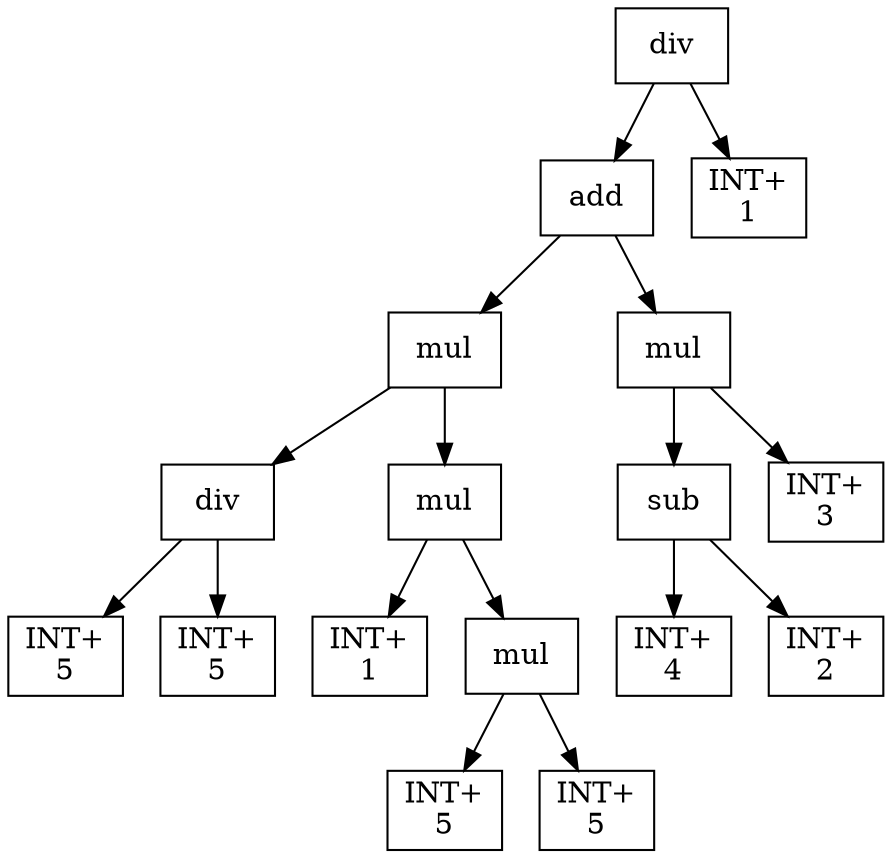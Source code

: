 digraph expr {
  node [shape=box];
  n1 [label="div"];
  n2 [label="add"];
  n3 [label="mul"];
  n4 [label="div"];
  n5 [label="INT+\n5"];
  n6 [label="INT+\n5"];
  n4 -> n5;
  n4 -> n6;
  n7 [label="mul"];
  n8 [label="INT+\n1"];
  n9 [label="mul"];
  n10 [label="INT+\n5"];
  n11 [label="INT+\n5"];
  n9 -> n10;
  n9 -> n11;
  n7 -> n8;
  n7 -> n9;
  n3 -> n4;
  n3 -> n7;
  n12 [label="mul"];
  n13 [label="sub"];
  n14 [label="INT+\n4"];
  n15 [label="INT+\n2"];
  n13 -> n14;
  n13 -> n15;
  n16 [label="INT+\n3"];
  n12 -> n13;
  n12 -> n16;
  n2 -> n3;
  n2 -> n12;
  n17 [label="INT+\n1"];
  n1 -> n2;
  n1 -> n17;
}